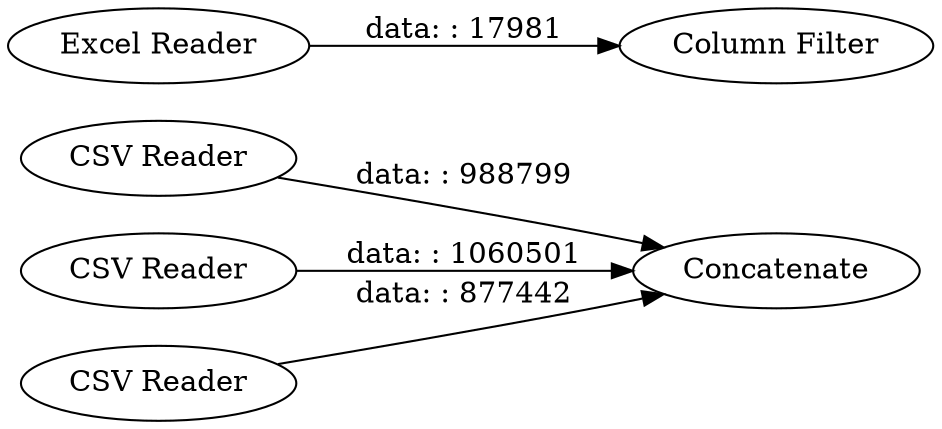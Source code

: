 digraph {
	"3646752171550091457_3" [label="CSV Reader"]
	"3646752171550091457_5" [label="CSV Reader"]
	"3646752171550091457_6" [label="CSV Reader"]
	"3646752171550091457_2" [label="Column Filter"]
	"3646752171550091457_4" [label=Concatenate]
	"3646752171550091457_1" [label="Excel Reader"]
	"3646752171550091457_6" -> "3646752171550091457_4" [label="data: : 877442"]
	"3646752171550091457_3" -> "3646752171550091457_4" [label="data: : 988799"]
	"3646752171550091457_1" -> "3646752171550091457_2" [label="data: : 17981"]
	"3646752171550091457_5" -> "3646752171550091457_4" [label="data: : 1060501"]
	rankdir=LR
}
